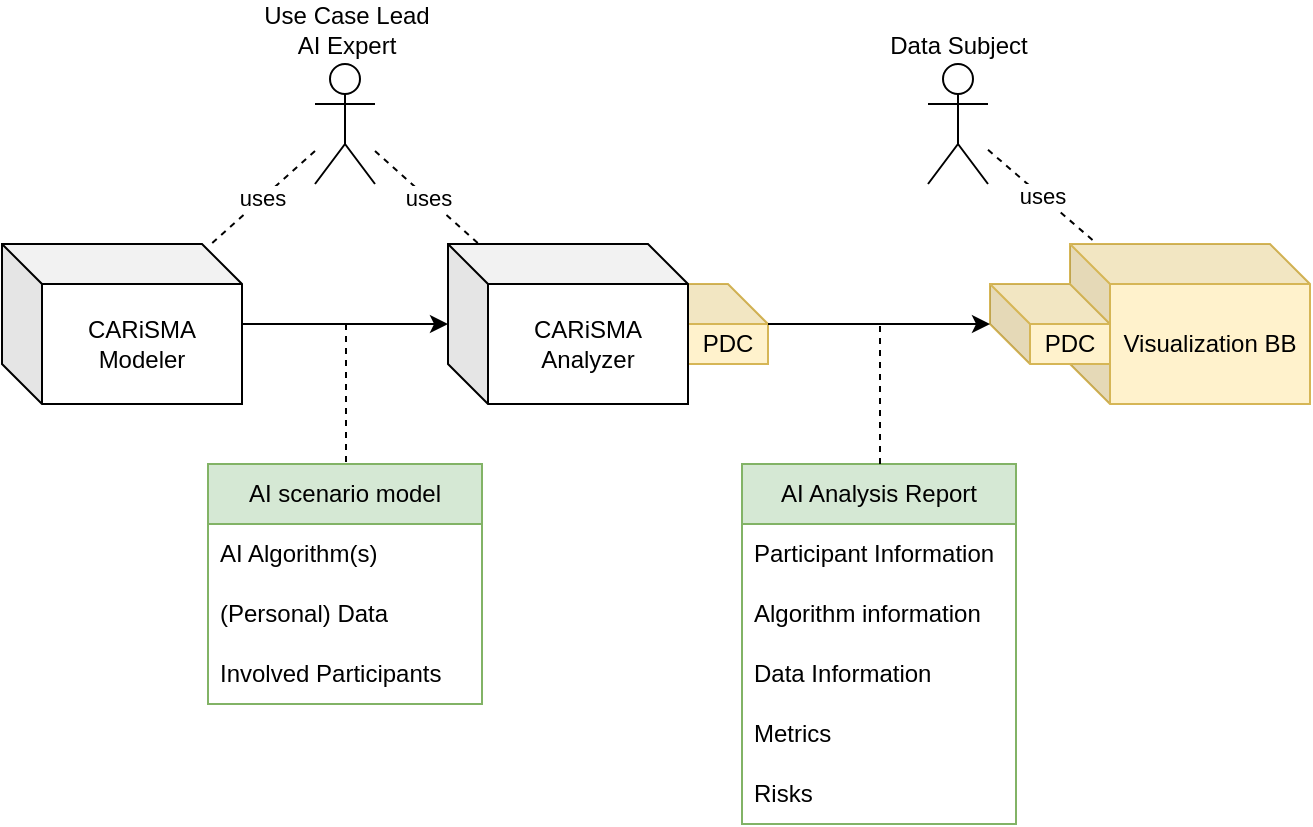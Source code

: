 <mxfile version="21.1.2" type="device">
  <diagram name="Page-1" id="7VcMBrwO29LvnPOrZjQx">
    <mxGraphModel dx="708" dy="472" grid="1" gridSize="10" guides="1" tooltips="1" connect="1" arrows="1" fold="1" page="1" pageScale="1" pageWidth="850" pageHeight="1100" math="0" shadow="0">
      <root>
        <mxCell id="0" />
        <mxCell id="1" parent="0" />
        <mxCell id="hBn50WoYmxZNv8LJe0MB-4" value="AI Analysis Report" style="swimlane;fontStyle=0;childLayout=stackLayout;horizontal=1;startSize=30;horizontalStack=0;resizeParent=1;resizeParentMax=0;resizeLast=0;collapsible=1;marginBottom=0;whiteSpace=wrap;html=1;fillColor=#d5e8d4;strokeColor=#82b366;" parent="1" vertex="1">
          <mxGeometry x="430" y="420" width="137" height="180" as="geometry" />
        </mxCell>
        <mxCell id="hBn50WoYmxZNv8LJe0MB-5" value="Participant Information" style="text;strokeColor=none;fillColor=none;align=left;verticalAlign=middle;spacingLeft=4;spacingRight=4;overflow=hidden;points=[[0,0.5],[1,0.5]];portConstraint=eastwest;rotatable=0;whiteSpace=wrap;html=1;" parent="hBn50WoYmxZNv8LJe0MB-4" vertex="1">
          <mxGeometry y="30" width="137" height="30" as="geometry" />
        </mxCell>
        <mxCell id="hBn50WoYmxZNv8LJe0MB-6" value="Algorithm information" style="text;strokeColor=none;fillColor=none;align=left;verticalAlign=middle;spacingLeft=4;spacingRight=4;overflow=hidden;points=[[0,0.5],[1,0.5]];portConstraint=eastwest;rotatable=0;whiteSpace=wrap;html=1;" parent="hBn50WoYmxZNv8LJe0MB-4" vertex="1">
          <mxGeometry y="60" width="137" height="30" as="geometry" />
        </mxCell>
        <mxCell id="hCYh_Cv7vTijE-DijBDx-37" value="Data Information" style="text;strokeColor=none;fillColor=none;align=left;verticalAlign=middle;spacingLeft=4;spacingRight=4;overflow=hidden;points=[[0,0.5],[1,0.5]];portConstraint=eastwest;rotatable=0;whiteSpace=wrap;html=1;" parent="hBn50WoYmxZNv8LJe0MB-4" vertex="1">
          <mxGeometry y="90" width="137" height="30" as="geometry" />
        </mxCell>
        <mxCell id="hCYh_Cv7vTijE-DijBDx-1" value="Metrics" style="text;strokeColor=none;fillColor=none;align=left;verticalAlign=middle;spacingLeft=4;spacingRight=4;overflow=hidden;points=[[0,0.5],[1,0.5]];portConstraint=eastwest;rotatable=0;whiteSpace=wrap;html=1;" parent="hBn50WoYmxZNv8LJe0MB-4" vertex="1">
          <mxGeometry y="120" width="137" height="30" as="geometry" />
        </mxCell>
        <mxCell id="hBn50WoYmxZNv8LJe0MB-7" value="Risks" style="text;strokeColor=none;fillColor=none;align=left;verticalAlign=middle;spacingLeft=4;spacingRight=4;overflow=hidden;points=[[0,0.5],[1,0.5]];portConstraint=eastwest;rotatable=0;whiteSpace=wrap;html=1;" parent="hBn50WoYmxZNv8LJe0MB-4" vertex="1">
          <mxGeometry y="150" width="137" height="30" as="geometry" />
        </mxCell>
        <mxCell id="hBn50WoYmxZNv8LJe0MB-9" value="Use Case Lead&lt;br&gt;AI Expert" style="shape=umlActor;verticalLabelPosition=top;verticalAlign=bottom;html=1;outlineConnect=0;labelPosition=center;align=center;fontFamily=Helvetica;" parent="1" vertex="1">
          <mxGeometry x="216.5" y="220" width="30" height="60" as="geometry" />
        </mxCell>
        <mxCell id="hBn50WoYmxZNv8LJe0MB-17" value="AI scenario model" style="swimlane;fontStyle=0;childLayout=stackLayout;horizontal=1;startSize=30;horizontalStack=0;resizeParent=1;resizeParentMax=0;resizeLast=0;collapsible=1;marginBottom=0;whiteSpace=wrap;html=1;fillColor=#d5e8d4;strokeColor=#82b366;" parent="1" vertex="1">
          <mxGeometry x="163" y="420" width="137" height="120" as="geometry" />
        </mxCell>
        <mxCell id="hBn50WoYmxZNv8LJe0MB-18" value="AI Algorithm(s)" style="text;strokeColor=none;fillColor=none;align=left;verticalAlign=middle;spacingLeft=4;spacingRight=4;overflow=hidden;points=[[0,0.5],[1,0.5]];portConstraint=eastwest;rotatable=0;whiteSpace=wrap;html=1;" parent="hBn50WoYmxZNv8LJe0MB-17" vertex="1">
          <mxGeometry y="30" width="137" height="30" as="geometry" />
        </mxCell>
        <mxCell id="hBn50WoYmxZNv8LJe0MB-19" value="(Personal)&amp;nbsp;&lt;span style=&quot;background-color: initial;&quot;&gt;Data&lt;/span&gt;" style="text;strokeColor=none;fillColor=none;align=left;verticalAlign=middle;spacingLeft=4;spacingRight=4;overflow=hidden;points=[[0,0.5],[1,0.5]];portConstraint=eastwest;rotatable=0;whiteSpace=wrap;html=1;" parent="hBn50WoYmxZNv8LJe0MB-17" vertex="1">
          <mxGeometry y="60" width="137" height="30" as="geometry" />
        </mxCell>
        <mxCell id="hBn50WoYmxZNv8LJe0MB-20" value="Involved Participants" style="text;strokeColor=none;fillColor=none;align=left;verticalAlign=middle;spacingLeft=4;spacingRight=4;overflow=hidden;points=[[0,0.5],[1,0.5]];portConstraint=eastwest;rotatable=0;whiteSpace=wrap;html=1;" parent="hBn50WoYmxZNv8LJe0MB-17" vertex="1">
          <mxGeometry y="90" width="137" height="30" as="geometry" />
        </mxCell>
        <mxCell id="hCYh_Cv7vTijE-DijBDx-4" value="uses" style="endArrow=none;dashed=1;html=1;rounded=0;" parent="1" source="hBn50WoYmxZNv8LJe0MB-9" target="hCYh_Cv7vTijE-DijBDx-15" edge="1">
          <mxGeometry width="50" height="50" relative="1" as="geometry">
            <mxPoint x="400" y="480" as="sourcePoint" />
            <mxPoint x="290" y="320" as="targetPoint" />
          </mxGeometry>
        </mxCell>
        <mxCell id="hCYh_Cv7vTijE-DijBDx-12" value="Data Subject" style="shape=umlActor;verticalLabelPosition=top;verticalAlign=bottom;html=1;outlineConnect=0;horizontal=1;labelPosition=center;align=center;" parent="1" vertex="1">
          <mxGeometry x="523" y="220" width="30" height="60" as="geometry" />
        </mxCell>
        <mxCell id="hCYh_Cv7vTijE-DijBDx-14" value="uses" style="endArrow=none;dashed=1;html=1;rounded=0;" parent="1" source="hCYh_Cv7vTijE-DijBDx-12" target="hCYh_Cv7vTijE-DijBDx-17" edge="1">
          <mxGeometry width="50" height="50" relative="1" as="geometry">
            <mxPoint x="780" y="480" as="sourcePoint" />
            <mxPoint x="660.5" y="320" as="targetPoint" />
          </mxGeometry>
        </mxCell>
        <mxCell id="hCYh_Cv7vTijE-DijBDx-19" value="" style="group" parent="1" vertex="1" connectable="0">
          <mxGeometry x="554" y="310" width="160" height="80" as="geometry" />
        </mxCell>
        <mxCell id="hCYh_Cv7vTijE-DijBDx-17" value="Visualization BB" style="shape=cube;whiteSpace=wrap;html=1;boundedLbl=1;backgroundOutline=1;darkOpacity=0.05;darkOpacity2=0.1;fillColor=#fff2cc;strokeColor=#d6b656;" parent="hCYh_Cv7vTijE-DijBDx-19" vertex="1">
          <mxGeometry x="40" width="120" height="80" as="geometry" />
        </mxCell>
        <mxCell id="hCYh_Cv7vTijE-DijBDx-18" value="PDC" style="shape=cube;whiteSpace=wrap;html=1;boundedLbl=1;backgroundOutline=1;darkOpacity=0.05;darkOpacity2=0.1;fillColor=#fff2cc;strokeColor=#d6b656;" parent="hCYh_Cv7vTijE-DijBDx-19" vertex="1">
          <mxGeometry y="20" width="60" height="40" as="geometry" />
        </mxCell>
        <mxCell id="hCYh_Cv7vTijE-DijBDx-20" value="" style="group" parent="1" vertex="1" connectable="0">
          <mxGeometry x="283" y="310" width="160" height="80" as="geometry" />
        </mxCell>
        <mxCell id="hCYh_Cv7vTijE-DijBDx-16" value="PDC" style="shape=cube;whiteSpace=wrap;html=1;boundedLbl=1;backgroundOutline=1;darkOpacity=0.05;darkOpacity2=0.1;fillColor=#fff2cc;strokeColor=#d6b656;" parent="hCYh_Cv7vTijE-DijBDx-20" vertex="1">
          <mxGeometry x="100" y="20" width="60" height="40" as="geometry" />
        </mxCell>
        <mxCell id="hCYh_Cv7vTijE-DijBDx-15" value="CARiSMA&lt;br&gt;Analyzer" style="shape=cube;whiteSpace=wrap;html=1;boundedLbl=1;backgroundOutline=1;darkOpacity=0.05;darkOpacity2=0.1;" parent="hCYh_Cv7vTijE-DijBDx-20" vertex="1">
          <mxGeometry width="120" height="80" as="geometry" />
        </mxCell>
        <mxCell id="hCYh_Cv7vTijE-DijBDx-22" value="CARiSMA&lt;br&gt;Modeler" style="shape=cube;whiteSpace=wrap;html=1;boundedLbl=1;backgroundOutline=1;darkOpacity=0.05;darkOpacity2=0.1;" parent="1" vertex="1">
          <mxGeometry x="60" y="310" width="120" height="80" as="geometry" />
        </mxCell>
        <mxCell id="hCYh_Cv7vTijE-DijBDx-26" value="uses" style="endArrow=none;dashed=1;html=1;rounded=0;" parent="1" source="hBn50WoYmxZNv8LJe0MB-9" target="hCYh_Cv7vTijE-DijBDx-22" edge="1">
          <mxGeometry width="50" height="50" relative="1" as="geometry">
            <mxPoint x="400" y="480" as="sourcePoint" />
            <mxPoint x="450" y="430" as="targetPoint" />
          </mxGeometry>
        </mxCell>
        <mxCell id="hCYh_Cv7vTijE-DijBDx-30" value="" style="endArrow=classic;html=1;rounded=0;" parent="1" source="hCYh_Cv7vTijE-DijBDx-22" target="hCYh_Cv7vTijE-DijBDx-15" edge="1">
          <mxGeometry relative="1" as="geometry">
            <mxPoint x="370" y="450" as="sourcePoint" />
            <mxPoint x="470" y="450" as="targetPoint" />
          </mxGeometry>
        </mxCell>
        <mxCell id="hCYh_Cv7vTijE-DijBDx-32" value="" style="endArrow=classic;html=1;rounded=0;" parent="1" source="hCYh_Cv7vTijE-DijBDx-16" target="hCYh_Cv7vTijE-DijBDx-18" edge="1">
          <mxGeometry relative="1" as="geometry">
            <mxPoint x="370" y="450" as="sourcePoint" />
            <mxPoint x="470" y="450" as="targetPoint" />
          </mxGeometry>
        </mxCell>
        <mxCell id="hCYh_Cv7vTijE-DijBDx-34" value="" style="endArrow=none;dashed=1;html=1;rounded=0;" parent="1" edge="1">
          <mxGeometry width="50" height="50" relative="1" as="geometry">
            <mxPoint x="499" y="420" as="sourcePoint" />
            <mxPoint x="499" y="350" as="targetPoint" />
          </mxGeometry>
        </mxCell>
        <mxCell id="hCYh_Cv7vTijE-DijBDx-35" value="" style="endArrow=none;dashed=1;html=1;rounded=0;" parent="1" edge="1">
          <mxGeometry width="50" height="50" relative="1" as="geometry">
            <mxPoint x="232" y="350" as="sourcePoint" />
            <mxPoint x="232" y="420" as="targetPoint" />
          </mxGeometry>
        </mxCell>
      </root>
    </mxGraphModel>
  </diagram>
</mxfile>
